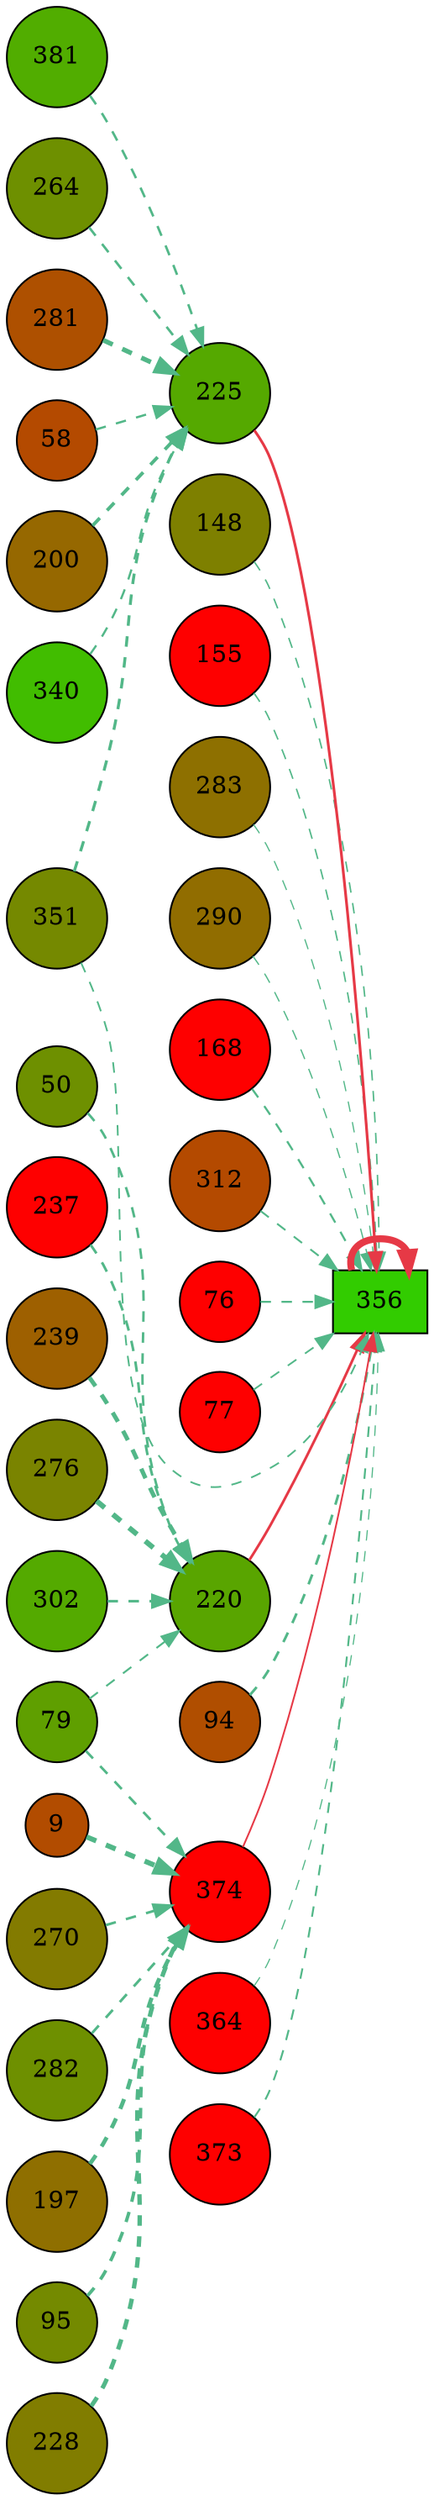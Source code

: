 digraph G{
rankdir=LR;
264 [style=filled, shape=circle, fillcolor="#6e9000", label="264"];
9 [style=filled, shape=circle, fillcolor="#b24c00", label="9"];
270 [style=filled, shape=circle, fillcolor="#837b00", label="270"];
276 [style=filled, shape=circle, fillcolor="#7a8400", label="276"];
148 [style=filled, shape=circle, fillcolor="#7e8000", label="148"];
281 [style=filled, shape=circle, fillcolor="#ae5000", label="281"];
282 [style=filled, shape=circle, fillcolor="#6e9000", label="282"];
155 [style=filled, shape=circle, fillcolor="#fe0000", label="155"];
283 [style=filled, shape=circle, fillcolor="#8e7000", label="283"];
290 [style=filled, shape=circle, fillcolor="#916d00", label="290"];
168 [style=filled, shape=circle, fillcolor="#fe0000", label="168"];
302 [style=filled, shape=circle, fillcolor="#54aa00", label="302"];
50 [style=filled, shape=circle, fillcolor="#6e9000", label="50"];
312 [style=filled, shape=circle, fillcolor="#b44a00", label="312"];
58 [style=filled, shape=circle, fillcolor="#b44a00", label="58"];
197 [style=filled, shape=circle, fillcolor="#8f6f00", label="197"];
200 [style=filled, shape=circle, fillcolor="#966800", label="200"];
76 [style=filled, shape=circle, fillcolor="#fe0000", label="76"];
77 [style=filled, shape=circle, fillcolor="#fe0000", label="77"];
79 [style=filled, shape=circle, fillcolor="#5f9f00", label="79"];
340 [style=filled, shape=circle, fillcolor="#41bd00", label="340"];
220 [style=filled, shape=circle, fillcolor="#59a500", label="220"];
94 [style=filled, shape=circle, fillcolor="#b04e00", label="94"];
351 [style=filled, shape=circle, fillcolor="#758900", label="351"];
95 [style=filled, shape=circle, fillcolor="#748a00", label="95"];
225 [style=filled, shape=circle, fillcolor="#55a900", label="225"];
356 [style=filled, shape=box, fillcolor="#32cc00", label="356"];
228 [style=filled, shape=circle, fillcolor="#817d00", label="228"];
364 [style=filled, shape=circle, fillcolor="#fe0000", label="364"];
237 [style=filled, shape=circle, fillcolor="#fe0000", label="237"];
239 [style=filled, shape=circle, fillcolor="#9e6000", label="239"];
373 [style=filled, shape=circle, fillcolor="#fe0000", label="373"];
374 [style=filled, shape=circle, fillcolor="#fe0000", label="374"];
381 [style=filled, shape=circle, fillcolor="#51ad00", label="381"];
356 -> 356 [color="#e63946",penwidth=4.00];
225 -> 356 [color="#e63946",penwidth=1.55];
220 -> 356 [color="#e63946",penwidth=1.49];
374 -> 356 [color="#e63946",penwidth=1.00];
281 -> 225 [color="#52b788",style=dashed,penwidth=2.69];
200 -> 225 [color="#52b788",style=dashed,penwidth=1.96];
351 -> 225 [color="#52b788",style=dashed,penwidth=1.68];
264 -> 225 [color="#52b788",style=dashed,penwidth=1.40];
381 -> 225 [color="#52b788",style=dashed,penwidth=1.37];
58 -> 225 [color="#52b788",style=dashed,penwidth=1.25];
340 -> 225 [color="#52b788",style=dashed,penwidth=1.23];
276 -> 220 [color="#52b788",style=dashed,penwidth=3.00];
239 -> 220 [color="#52b788",style=dashed,penwidth=2.48];
237 -> 220 [color="#52b788",style=dashed,penwidth=1.48];
302 -> 220 [color="#52b788",style=dashed,penwidth=1.45];
50 -> 220 [color="#52b788",style=dashed,penwidth=1.40];
79 -> 220 [color="#52b788",style=dashed,penwidth=1.07];
94 -> 356 [color="#52b788",style=dashed,penwidth=1.49];
168 -> 356 [color="#52b788",style=dashed,penwidth=1.18];
76 -> 356 [color="#52b788",style=dashed,penwidth=1.10];
373 -> 356 [color="#52b788",style=dashed,penwidth=1.08];
312 -> 356 [color="#52b788",style=dashed,penwidth=1.05];
351 -> 356 [color="#52b788",style=dashed,penwidth=0.98];
77 -> 356 [color="#52b788",style=dashed,penwidth=0.97];
148 -> 356 [color="#52b788",style=dashed,penwidth=0.85];
155 -> 356 [color="#52b788",style=dashed,penwidth=0.84];
290 -> 356 [color="#52b788",style=dashed,penwidth=0.73];
283 -> 356 [color="#52b788",style=dashed,penwidth=0.69];
364 -> 356 [color="#52b788",style=dashed,penwidth=0.66];
9 -> 374 [color="#52b788",style=dashed,penwidth=2.91];
228 -> 374 [color="#52b788",style=dashed,penwidth=2.51];
197 -> 374 [color="#52b788",style=dashed,penwidth=2.34];
95 -> 374 [color="#52b788",style=dashed,penwidth=1.92];
282 -> 374 [color="#52b788",style=dashed,penwidth=1.50];
270 -> 374 [color="#52b788",style=dashed,penwidth=1.45];
79 -> 374 [color="#52b788",style=dashed,penwidth=1.44];
}